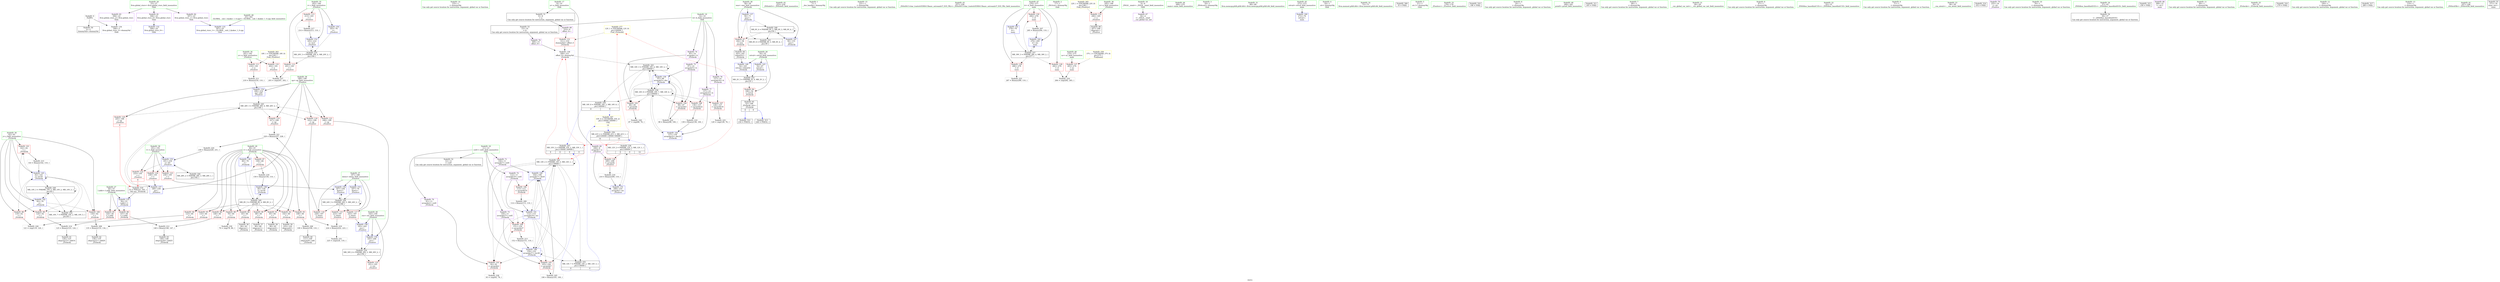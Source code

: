 digraph "SVFG" {
	label="SVFG";

	Node0x55deaa0abb80 [shape=record,color=grey,label="{NodeID: 0\nNullPtr}"];
	Node0x55deaa0abb80 -> Node0x55deaa0cea70[style=solid];
	Node0x55deaa0abb80 -> Node0x55deaa0d40b0[style=solid];
	Node0x55deaa0ec070 [shape=record,color=yellow,style=double,label="{NodeID: 263\n18V_1 = ENCHI(MR_18V_0)\npts\{182 \}\nFun[_Z5solvev]}"];
	Node0x55deaa0ec070 -> Node0x55deaa0ce3b0[style=dashed];
	Node0x55deaa0ec070 -> Node0x55deaa0ce480[style=dashed];
	Node0x55deaa0cd920 [shape=record,color=red,label="{NodeID: 97\n158\<--60\n\<--i\n_Z5checki\n}"];
	Node0x55deaa0cd920 -> Node0x55deaa0da0d0[style=solid];
	Node0x55deaa0cb920 [shape=record,color=green,label="{NodeID: 14\n155\<--1\n\<--dummyObj\nCan only get source location for instruction, argument, global var or function.}"];
	Node0x55deaa0ecd40 [shape=record,color=yellow,style=double,label="{NodeID: 277\n12V_1 = ENCHI(MR_12V_0)\npts\{100000 \}\nFun[_Z5checki]}"];
	Node0x55deaa0ecd40 -> Node0x55deaa0d3de0[style=dashed];
	Node0x55deaa0ce480 [shape=record,color=red,label="{NodeID: 111\n218\<--181\n\<--n\n_Z5solvev\n}"];
	Node0x55deaa0ce480 -> Node0x55deaa0d9650[style=solid];
	Node0x55deaa0cc6c0 [shape=record,color=green,label="{NodeID: 28\n58\<--59\nwas\<--was_field_insensitive\n_Z5checki\n}"];
	Node0x55deaa0cc6c0 -> Node0x55deaa0d0a00[style=solid];
	Node0x55deaa0cc6c0 -> Node0x55deaa0d4350[style=solid];
	Node0x55deaa0cc6c0 -> Node0x55deaa0d4b70[style=solid];
	Node0x55deaa0d91d0 [shape=record,color=grey,label="{NodeID: 208\n135 = Binary(133, 134, )\n}"];
	Node0x55deaa0d91d0 -> Node0x55deaa0cf520[style=solid];
	Node0x55deaa0d3900 [shape=record,color=red,label="{NodeID: 125\n251\<--193\n\<--res\n_Z5solvev\n}"];
	Node0x55deaa0cd2e0 [shape=record,color=green,label="{NodeID: 42\n253\<--254\n_ZNSolsEi\<--_ZNSolsEi_field_insensitive\n}"];
	Node0x55deaa0da6d0 [shape=record,color=grey,label="{NodeID: 222\n99 = Binary(98, 100, )\n}"];
	Node0x55deaa0da6d0 -> Node0x55deaa0d44f0[style=solid];
	Node0x55deaa0d44f0 [shape=record,color=blue,label="{NodeID: 139\n97\<--99\narrayidx5\<--dec\n_Z5checki\n}"];
	Node0x55deaa0d44f0 -> Node0x55deaa0cdd30[style=dashed];
	Node0x55deaa0d44f0 -> Node0x55deaa0cded0[style=dashed];
	Node0x55deaa0d44f0 -> Node0x55deaa0d44f0[style=dashed];
	Node0x55deaa0d44f0 -> Node0x55deaa0e44c0[style=dashed];
	Node0x55deaa0d44f0 -> Node0x55deaa0e5dc0[style=dashed];
	Node0x55deaa0cf040 [shape=record,color=black,label="{NodeID: 56\n84\<--83\nidxprom\<--\n_Z5checki\n}"];
	Node0x55deaa0e3ac0 [shape=record,color=black,label="{NodeID: 236\nMR_12V_2 = PHI(MR_12V_3, MR_12V_1, )\npts\{100000 \}\n|{|<s2>8|<s3>9|<s4>14}}"];
	Node0x55deaa0e3ac0 -> Node0x55deaa0d39d0[style=dashed];
	Node0x55deaa0e3ac0 -> Node0x55deaa0d4eb0[style=dashed];
	Node0x55deaa0e3ac0:s2 -> Node0x55deaa0ecd40[style=dashed,color=red];
	Node0x55deaa0e3ac0:s3 -> Node0x55deaa0ecd40[style=dashed,color=red];
	Node0x55deaa0e3ac0:s4 -> Node0x55deaa0eacf0[style=dashed,color=blue];
	Node0x55deaa0d5050 [shape=record,color=blue,label="{NodeID: 153\n187\<--76\ndown\<--\n_Z5solvev\n}"];
	Node0x55deaa0d5050 -> Node0x55deaa0e62c0[style=dashed];
	Node0x55deaa0cfba0 [shape=record,color=purple,label="{NodeID: 70\n91\<--11\narrayidx2\<--cntE\n_Z5checki\n}"];
	Node0x55deaa0cfba0 -> Node0x55deaa0cde00[style=solid];
	Node0x55deaa0d0790 [shape=record,color=red,label="{NodeID: 84\n166\<--54\n\<--retval\n_Z5checki\n}"];
	Node0x55deaa0d0790 -> Node0x55deaa0cf790[style=solid];
	Node0x55deaa0abee0 [shape=record,color=green,label="{NodeID: 1\n7\<--1\n__dso_handle\<--dummyObj\nGlob }"];
	Node0x55deaa0cd9f0 [shape=record,color=red,label="{NodeID: 98\n119\<--62\n\<--j\n_Z5checki\n}"];
	Node0x55deaa0cd9f0 -> Node0x55deaa0dacd0[style=solid];
	Node0x55deaa0cba20 [shape=record,color=green,label="{NodeID: 15\n231\<--1\n\<--dummyObj\nCan only get source location for instruction, argument, global var or function.}"];
	Node0x55deaa0ce550 [shape=record,color=red,label="{NodeID: 112\n201\<--183\n\<--i\n_Z5solvev\n}"];
	Node0x55deaa0ce550 -> Node0x55deaa0dae50[style=solid];
	Node0x55deaa0cc790 [shape=record,color=green,label="{NodeID: 29\n60\<--61\ni\<--i_field_insensitive\n_Z5checki\n}"];
	Node0x55deaa0cc790 -> Node0x55deaa0d0ad0[style=solid];
	Node0x55deaa0cc790 -> Node0x55deaa0d0ba0[style=solid];
	Node0x55deaa0cc790 -> Node0x55deaa0d0c70[style=solid];
	Node0x55deaa0cc790 -> Node0x55deaa0d0d40[style=solid];
	Node0x55deaa0cc790 -> Node0x55deaa0d0e10[style=solid];
	Node0x55deaa0cc790 -> Node0x55deaa0d0ee0[style=solid];
	Node0x55deaa0cc790 -> Node0x55deaa0d0fb0[style=solid];
	Node0x55deaa0cc790 -> Node0x55deaa0d1080[style=solid];
	Node0x55deaa0cc790 -> Node0x55deaa0cd850[style=solid];
	Node0x55deaa0cc790 -> Node0x55deaa0cd920[style=solid];
	Node0x55deaa0cc790 -> Node0x55deaa0d4420[style=solid];
	Node0x55deaa0cc790 -> Node0x55deaa0d4c40[style=solid];
	Node0x55deaa0d9350 [shape=record,color=grey,label="{NodeID: 209\n114 = Binary(113, 110, )\n}"];
	Node0x55deaa0d9350 -> Node0x55deaa0d4690[style=solid];
	Node0x55deaa0d39d0 [shape=record,color=red,label="{NodeID: 126\n209\<--208\n\<--arrayidx\n_Z5solvev\n}"];
	Node0x55deaa0d39d0 -> Node0x55deaa0d9dd0[style=solid];
	Node0x55deaa0cd3e0 [shape=record,color=green,label="{NodeID: 43\n257\<--258\n_ZStlsISt11char_traitsIcEERSt13basic_ostreamIcT_ES5_PKc\<--_ZStlsISt11char_traitsIcEERSt13basic_ostreamIcT_ES5_PKc_field_insensitive\n}"];
	Node0x55deaa0da850 [shape=record,color=grey,label="{NodeID: 223\n287 = Binary(286, 110, )\n}"];
	Node0x55deaa0d45c0 [shape=record,color=blue,label="{NodeID: 140\n104\<--106\narrayidx7\<--dec8\n_Z5checki\n}"];
	Node0x55deaa0d45c0 -> Node0x55deaa0ce070[style=dashed];
	Node0x55deaa0d45c0 -> Node0x55deaa0d4690[style=dashed];
	Node0x55deaa0cf110 [shape=record,color=black,label="{NodeID: 57\n90\<--89\nidxprom1\<--\n_Z5checki\n}"];
	Node0x55deaa0d5120 [shape=record,color=blue,label="{NodeID: 154\n189\<--219\nup\<--add\n_Z5solvev\n}"];
	Node0x55deaa0d5120 -> Node0x55deaa0e67c0[style=dashed];
	Node0x55deaa0cfc70 [shape=record,color=purple,label="{NodeID: 71\n104\<--11\narrayidx7\<--cntE\n_Z5checki\n}"];
	Node0x55deaa0cfc70 -> Node0x55deaa0cdfa0[style=solid];
	Node0x55deaa0cfc70 -> Node0x55deaa0d45c0[style=solid];
	Node0x55deaa0d0860 [shape=record,color=red,label="{NodeID: 85\n120\<--56\n\<--l.addr\n_Z5checki\n}"];
	Node0x55deaa0d0860 -> Node0x55deaa0dacd0[style=solid];
	Node0x55deaa0cab00 [shape=record,color=green,label="{NodeID: 2\n17\<--1\n_ZSt3cin\<--dummyObj\nGlob }"];
	Node0x55deaa0ec260 [shape=record,color=yellow,style=double,label="{NodeID: 265\n22V_1 = ENCHI(MR_22V_0)\npts\{186 \}\nFun[_Z5solvev]}"];
	Node0x55deaa0ec260 -> Node0x55deaa0ce6f0[style=dashed];
	Node0x55deaa0cdac0 [shape=record,color=red,label="{NodeID: 99\n124\<--62\n\<--j\n_Z5checki\n}"];
	Node0x55deaa0cdac0 -> Node0x55deaa0d9ad0[style=solid];
	Node0x55deaa0cbb20 [shape=record,color=green,label="{NodeID: 16\n4\<--6\n_ZStL8__ioinit\<--_ZStL8__ioinit_field_insensitive\nGlob }"];
	Node0x55deaa0cbb20 -> Node0x55deaa0cf930[style=solid];
	Node0x55deaa0ce620 [shape=record,color=red,label="{NodeID: 113\n213\<--183\n\<--i\n_Z5solvev\n}"];
	Node0x55deaa0ce620 -> Node0x55deaa0d9f50[style=solid];
	Node0x55deaa0cc860 [shape=record,color=green,label="{NodeID: 30\n62\<--63\nj\<--j_field_insensitive\n_Z5checki\n}"];
	Node0x55deaa0cc860 -> Node0x55deaa0cd9f0[style=solid];
	Node0x55deaa0cc860 -> Node0x55deaa0cdac0[style=solid];
	Node0x55deaa0cc860 -> Node0x55deaa0cdb90[style=solid];
	Node0x55deaa0cc860 -> Node0x55deaa0cdc60[style=solid];
	Node0x55deaa0cc860 -> Node0x55deaa0d4760[style=solid];
	Node0x55deaa0cc860 -> Node0x55deaa0d49d0[style=solid];
	Node0x55deaa0d94d0 [shape=record,color=grey,label="{NodeID: 210\n139 = Binary(138, 100, )\n}"];
	Node0x55deaa0d94d0 -> Node0x55deaa0d4900[style=solid];
	Node0x55deaa0d3aa0 [shape=record,color=red,label="{NodeID: 127\n283\<--274\n\<--nc\nmain\n}"];
	Node0x55deaa0d3aa0 -> Node0x55deaa0da9d0[style=solid];
	Node0x55deaa0cd4e0 [shape=record,color=green,label="{NodeID: 44\n269\<--270\nmain\<--main_field_insensitive\n}"];
	Node0x55deaa0ef5a0 [shape=record,color=yellow,style=double,label="{NodeID: 307\n33V_4 = CSCHI(MR_33V_2)\npts\{130000 160000 \}\nCS[]|{<s0>14}}"];
	Node0x55deaa0ef5a0:s0 -> Node0x55deaa0eacf0[style=dashed,color=blue];
	Node0x55deaa0da9d0 [shape=record,color=grey,label="{NodeID: 224\n284 = cmp(282, 283, )\n}"];
	Node0x55deaa0d4690 [shape=record,color=blue,label="{NodeID: 141\n112\<--114\narrayidx10\<--inc\n_Z5checki\n}"];
	Node0x55deaa0d4690 -> Node0x55deaa0cde00[style=dashed];
	Node0x55deaa0d4690 -> Node0x55deaa0cdfa0[style=dashed];
	Node0x55deaa0d4690 -> Node0x55deaa0ce2e0[style=dashed];
	Node0x55deaa0d4690 -> Node0x55deaa0d45c0[style=dashed];
	Node0x55deaa0d4690 -> Node0x55deaa0d4aa0[style=dashed];
	Node0x55deaa0d4690 -> Node0x55deaa0e58c0[style=dashed];
	Node0x55deaa0d4690 -> Node0x55deaa0e9df0[style=dashed];
	Node0x55deaa0cf1e0 [shape=record,color=black,label="{NodeID: 58\n96\<--95\nidxprom4\<--\n_Z5checki\n}"];
	Node0x55deaa0e44c0 [shape=record,color=black,label="{NodeID: 238\nMR_16V_6 = PHI(MR_16V_7, MR_16V_4, )\npts\{160000 \}\n}"];
	Node0x55deaa0e44c0 -> Node0x55deaa0cdd30[style=dashed];
	Node0x55deaa0e44c0 -> Node0x55deaa0cded0[style=dashed];
	Node0x55deaa0e44c0 -> Node0x55deaa0ce140[style=dashed];
	Node0x55deaa0e44c0 -> Node0x55deaa0ce210[style=dashed];
	Node0x55deaa0e44c0 -> Node0x55deaa0d44f0[style=dashed];
	Node0x55deaa0e44c0 -> Node0x55deaa0d4900[style=dashed];
	Node0x55deaa0e44c0 -> Node0x55deaa0e44c0[style=dashed];
	Node0x55deaa0e44c0 -> Node0x55deaa0e5dc0[style=dashed];
	Node0x55deaa0e44c0 -> Node0x55deaa0ea2f0[style=dashed];
	Node0x55deaa0d51f0 [shape=record,color=blue,label="{NodeID: 155\n191\<--230\nt\<--div\n_Z5solvev\n}"];
	Node0x55deaa0d51f0 -> Node0x55deaa0d3690[style=dashed];
	Node0x55deaa0d51f0 -> Node0x55deaa0d3760[style=dashed];
	Node0x55deaa0d51f0 -> Node0x55deaa0d3830[style=dashed];
	Node0x55deaa0d51f0 -> Node0x55deaa0e6cc0[style=dashed];
	Node0x55deaa0cfd40 [shape=record,color=purple,label="{NodeID: 72\n112\<--11\narrayidx10\<--cntE\n_Z5checki\n}"];
	Node0x55deaa0cfd40 -> Node0x55deaa0ce070[style=solid];
	Node0x55deaa0cfd40 -> Node0x55deaa0d4690[style=solid];
	Node0x55deaa0e9300 [shape=record,color=black,label="{NodeID: 252\nMR_2V_3 = PHI(MR_2V_4, MR_2V_2, )\npts\{55 \}\n}"];
	Node0x55deaa0e9300 -> Node0x55deaa0d0790[style=dashed];
	Node0x55deaa0d0930 [shape=record,color=red,label="{NodeID: 86\n147\<--56\n\<--l.addr\n_Z5checki\n}"];
	Node0x55deaa0d0930 -> Node0x55deaa0d97d0[style=solid];
	Node0x55deaa0bb4c0 [shape=record,color=green,label="{NodeID: 3\n18\<--1\n_ZSt4cout\<--dummyObj\nGlob }"];
	Node0x55deaa0cdb90 [shape=record,color=red,label="{NodeID: 100\n134\<--62\n\<--j\n_Z5checki\n}"];
	Node0x55deaa0cdb90 -> Node0x55deaa0d91d0[style=solid];
	Node0x55deaa0cbc20 [shape=record,color=green,label="{NodeID: 17\n8\<--10\na\<--a_field_insensitive\nGlob }"];
	Node0x55deaa0cbc20 -> Node0x55deaa0ceb70[style=solid];
	Node0x55deaa0cbc20 -> Node0x55deaa0cfa00[style=solid];
	Node0x55deaa0ce6f0 [shape=record,color=red,label="{NodeID: 114\n206\<--185\n\<--x\n_Z5solvev\n}"];
	Node0x55deaa0ce6f0 -> Node0x55deaa0cf860[style=solid];
	Node0x55deaa0cc930 [shape=record,color=green,label="{NodeID: 31\n68\<--69\nllvm.memcpy.p0i8.p0i8.i64\<--llvm.memcpy.p0i8.p0i8.i64_field_insensitive\n}"];
	Node0x55deaa0d9650 [shape=record,color=grey,label="{NodeID: 211\n219 = Binary(218, 110, )\n}"];
	Node0x55deaa0d9650 -> Node0x55deaa0d5120[style=solid];
	Node0x55deaa0d3b70 [shape=record,color=red,label="{NodeID: 128\n282\<--276\n\<--it\nmain\n}"];
	Node0x55deaa0d3b70 -> Node0x55deaa0da9d0[style=solid];
	Node0x55deaa0cd5e0 [shape=record,color=green,label="{NodeID: 45\n272\<--273\nretval\<--retval_field_insensitive\nmain\n}"];
	Node0x55deaa0cd5e0 -> Node0x55deaa0d5600[style=solid];
	Node0x55deaa0dab50 [shape=record,color=grey,label="{NodeID: 225\n129 = cmp(128, 76, )\n}"];
	Node0x55deaa0d4760 [shape=record,color=blue,label="{NodeID: 142\n62\<--76\nj\<--\n_Z5checki\n}"];
	Node0x55deaa0d4760 -> Node0x55deaa0cd9f0[style=dashed];
	Node0x55deaa0d4760 -> Node0x55deaa0cdac0[style=dashed];
	Node0x55deaa0d4760 -> Node0x55deaa0cdb90[style=dashed];
	Node0x55deaa0d4760 -> Node0x55deaa0cdc60[style=dashed];
	Node0x55deaa0d4760 -> Node0x55deaa0d49d0[style=dashed];
	Node0x55deaa0d4760 -> Node0x55deaa0e7bf0[style=dashed];
	Node0x55deaa0d4760 -> Node0x55deaa0e98f0[style=dashed];
	Node0x55deaa0cf2b0 [shape=record,color=black,label="{NodeID: 59\n103\<--102\nidxprom6\<--\n_Z5checki\n}"];
	Node0x55deaa0d52c0 [shape=record,color=blue,label="{NodeID: 156\n187\<--236\ndown\<--\n_Z5solvev\n}"];
	Node0x55deaa0d52c0 -> Node0x55deaa0e62c0[style=dashed];
	Node0x55deaa0cfe10 [shape=record,color=purple,label="{NodeID: 73\n150\<--11\narrayidx27\<--cntE\n_Z5checki\n}"];
	Node0x55deaa0cfe10 -> Node0x55deaa0ce2e0[style=solid];
	Node0x55deaa0cfe10 -> Node0x55deaa0d4aa0[style=solid];
	Node0x55deaa0e93f0 [shape=record,color=black,label="{NodeID: 253\nMR_6V_6 = PHI(MR_6V_3, MR_6V_4, )\npts\{59 \}\n}"];
	Node0x55deaa0d0a00 [shape=record,color=red,label="{NodeID: 87\n162\<--58\n\<--was\n_Z5checki\n}"];
	Node0x55deaa0d0a00 -> Node0x55deaa0cf6c0[style=solid];
	Node0x55deaa0bb550 [shape=record,color=green,label="{NodeID: 4\n19\<--1\n.str\<--dummyObj\nGlob }"];
	Node0x55deaa0cdc60 [shape=record,color=red,label="{NodeID: 101\n142\<--62\n\<--j\n_Z5checki\n}"];
	Node0x55deaa0cdc60 -> Node0x55deaa0d9c50[style=solid];
	Node0x55deaa0cbd20 [shape=record,color=green,label="{NodeID: 18\n11\<--13\ncntE\<--cntE_field_insensitive\nGlob }"];
	Node0x55deaa0cbd20 -> Node0x55deaa0cec70[style=solid];
	Node0x55deaa0cbd20 -> Node0x55deaa0cfba0[style=solid];
	Node0x55deaa0cbd20 -> Node0x55deaa0cfc70[style=solid];
	Node0x55deaa0cbd20 -> Node0x55deaa0cfd40[style=solid];
	Node0x55deaa0cbd20 -> Node0x55deaa0cfe10[style=solid];
	Node0x55deaa0ce7c0 [shape=record,color=red,label="{NodeID: 115\n223\<--187\n\<--down\n_Z5solvev\n}"];
	Node0x55deaa0ce7c0 -> Node0x55deaa0da250[style=solid];
	Node0x55deaa0cca30 [shape=record,color=green,label="{NodeID: 32\n72\<--73\nllvm.memset.p0i8.i64\<--llvm.memset.p0i8.i64_field_insensitive\n}"];
	Node0x55deaa0d97d0 [shape=record,color=grey,label="{NodeID: 212\n148 = Binary(146, 147, )\n}"];
	Node0x55deaa0d97d0 -> Node0x55deaa0cf5f0[style=solid];
	Node0x55deaa0d3c40 [shape=record,color=red,label="{NodeID: 129\n286\<--276\n\<--it\nmain\n}"];
	Node0x55deaa0d3c40 -> Node0x55deaa0da850[style=solid];
	Node0x55deaa0cd6b0 [shape=record,color=green,label="{NodeID: 46\n274\<--275\nnc\<--nc_field_insensitive\nmain\n}"];
	Node0x55deaa0cd6b0 -> Node0x55deaa0d3aa0[style=solid];
	Node0x55deaa0fcea0 [shape=record,color=black,label="{NodeID: 309\n35 = PHI()\n}"];
	Node0x55deaa0dacd0 [shape=record,color=grey,label="{NodeID: 226\n121 = cmp(119, 120, )\n}"];
	Node0x55deaa0d4830 [shape=record,color=blue,label="{NodeID: 143\n54\<--67\nretval\<--\n_Z5checki\n}"];
	Node0x55deaa0d4830 -> Node0x55deaa0e9300[style=dashed];
	Node0x55deaa0cf380 [shape=record,color=black,label="{NodeID: 60\n111\<--109\nidxprom9\<--add\n_Z5checki\n}"];
	Node0x55deaa0e4ec0 [shape=record,color=black,label="{NodeID: 240\nMR_8V_3 = PHI(MR_8V_4, MR_8V_2, )\npts\{61 \}\n}"];
	Node0x55deaa0e4ec0 -> Node0x55deaa0d0ad0[style=dashed];
	Node0x55deaa0e4ec0 -> Node0x55deaa0d0ba0[style=dashed];
	Node0x55deaa0e4ec0 -> Node0x55deaa0d0c70[style=dashed];
	Node0x55deaa0e4ec0 -> Node0x55deaa0d0d40[style=dashed];
	Node0x55deaa0e4ec0 -> Node0x55deaa0d0e10[style=dashed];
	Node0x55deaa0e4ec0 -> Node0x55deaa0d0ee0[style=dashed];
	Node0x55deaa0e4ec0 -> Node0x55deaa0d0fb0[style=dashed];
	Node0x55deaa0e4ec0 -> Node0x55deaa0d1080[style=dashed];
	Node0x55deaa0e4ec0 -> Node0x55deaa0cd850[style=dashed];
	Node0x55deaa0e4ec0 -> Node0x55deaa0cd920[style=dashed];
	Node0x55deaa0e4ec0 -> Node0x55deaa0d4c40[style=dashed];
	Node0x55deaa0d5390 [shape=record,color=blue,label="{NodeID: 157\n189\<--239\nup\<--\n_Z5solvev\n}"];
	Node0x55deaa0d5390 -> Node0x55deaa0e67c0[style=dashed];
	Node0x55deaa0cfee0 [shape=record,color=purple,label="{NodeID: 74\n85\<--14\narrayidx\<--b\n_Z5checki\n}"];
	Node0x55deaa0cfee0 -> Node0x55deaa0cdd30[style=solid];
	Node0x55deaa0e98f0 [shape=record,color=black,label="{NodeID: 254\nMR_10V_7 = PHI(MR_10V_2, MR_10V_5, )\npts\{63 \}\n}"];
	Node0x55deaa0d0ad0 [shape=record,color=red,label="{NodeID: 88\n78\<--60\n\<--i\n_Z5checki\n}"];
	Node0x55deaa0d0ad0 -> Node0x55deaa0db2d0[style=solid];
	Node0x55deaa0cb3b0 [shape=record,color=green,label="{NodeID: 5\n21\<--1\n.str.1\<--dummyObj\nGlob }"];
	Node0x55deaa0cdd30 [shape=record,color=red,label="{NodeID: 102\n86\<--85\n\<--arrayidx\n_Z5checki\n}"];
	Node0x55deaa0cdd30 -> Node0x55deaa0db150[style=solid];
	Node0x55deaa0cbe20 [shape=record,color=green,label="{NodeID: 19\n14\<--16\nb\<--b_field_insensitive\nGlob }"];
	Node0x55deaa0cbe20 -> Node0x55deaa0ced70[style=solid];
	Node0x55deaa0cbe20 -> Node0x55deaa0cfee0[style=solid];
	Node0x55deaa0cbe20 -> Node0x55deaa0cffb0[style=solid];
	Node0x55deaa0cbe20 -> Node0x55deaa0d0080[style=solid];
	Node0x55deaa0cbe20 -> Node0x55deaa0d0150[style=solid];
	Node0x55deaa0d31b0 [shape=record,color=red,label="{NodeID: 116\n228\<--187\n\<--down\n_Z5solvev\n}"];
	Node0x55deaa0d31b0 -> Node0x55deaa0da550[style=solid];
	Node0x55deaa0ccb30 [shape=record,color=green,label="{NodeID: 33\n178\<--179\n_Z5solvev\<--_Z5solvev_field_insensitive\n}"];
	Node0x55deaa0d9950 [shape=record,color=grey,label="{NodeID: 213\n152 = Binary(151, 110, )\n}"];
	Node0x55deaa0d9950 -> Node0x55deaa0d4aa0[style=solid];
	Node0x55deaa0d3d10 [shape=record,color=red,label="{NodeID: 130\n294\<--276\n\<--it\nmain\n}"];
	Node0x55deaa0d3d10 -> Node0x55deaa0d9050[style=solid];
	Node0x55deaa0cd780 [shape=record,color=green,label="{NodeID: 47\n276\<--277\nit\<--it_field_insensitive\nmain\n}"];
	Node0x55deaa0cd780 -> Node0x55deaa0d3b70[style=solid];
	Node0x55deaa0cd780 -> Node0x55deaa0d3c40[style=solid];
	Node0x55deaa0cd780 -> Node0x55deaa0d3d10[style=solid];
	Node0x55deaa0cd780 -> Node0x55deaa0d56d0[style=solid];
	Node0x55deaa0cd780 -> Node0x55deaa0d57a0[style=solid];
	Node0x55deaa0fcfa0 [shape=record,color=black,label="{NodeID: 310\n196 = PHI()\n}"];
	Node0x55deaa0dae50 [shape=record,color=grey,label="{NodeID: 227\n203 = cmp(201, 202, )\n}"];
	Node0x55deaa0d4900 [shape=record,color=blue,label="{NodeID: 144\n137\<--139\narrayidx22\<--dec23\n_Z5checki\n}"];
	Node0x55deaa0d4900 -> Node0x55deaa0e44c0[style=dashed];
	Node0x55deaa0cf450 [shape=record,color=black,label="{NodeID: 61\n126\<--125\nidxprom15\<--add14\n_Z5checki\n}"];
	Node0x55deaa0d5460 [shape=record,color=blue,label="{NodeID: 158\n193\<--243\nres\<--\n_Z5solvev\n}"];
	Node0x55deaa0d5460 -> Node0x55deaa0d5530[style=dashed];
	Node0x55deaa0d5460 -> Node0x55deaa0e30c0[style=dashed];
	Node0x55deaa0cffb0 [shape=record,color=purple,label="{NodeID: 75\n97\<--14\narrayidx5\<--b\n_Z5checki\n}"];
	Node0x55deaa0cffb0 -> Node0x55deaa0cded0[style=solid];
	Node0x55deaa0cffb0 -> Node0x55deaa0d44f0[style=solid];
	Node0x55deaa0e9df0 [shape=record,color=black,label="{NodeID: 255\nMR_14V_7 = PHI(MR_14V_2, MR_14V_3, )\npts\{130000 \}\n|{<s0>8|<s1>9}}"];
	Node0x55deaa0e9df0:s0 -> Node0x55deaa0e71c0[style=dashed,color=blue];
	Node0x55deaa0e9df0:s1 -> Node0x55deaa0ef5a0[style=dashed,color=blue];
	Node0x55deaa0d0ba0 [shape=record,color=red,label="{NodeID: 89\n83\<--60\n\<--i\n_Z5checki\n}"];
	Node0x55deaa0d0ba0 -> Node0x55deaa0cf040[style=solid];
	Node0x55deaa0cb440 [shape=record,color=green,label="{NodeID: 6\n24\<--1\n\<--dummyObj\nCan only get source location for instruction, argument, global var or function.}"];
	Node0x55deaa0cde00 [shape=record,color=red,label="{NodeID: 103\n92\<--91\n\<--arrayidx2\n_Z5checki\n}"];
	Node0x55deaa0cde00 -> Node0x55deaa0dafd0[style=solid];
	Node0x55deaa0cbf20 [shape=record,color=green,label="{NodeID: 20\n23\<--27\nllvm.global_ctors\<--llvm.global_ctors_field_insensitive\nGlob }"];
	Node0x55deaa0cbf20 -> Node0x55deaa0d0490[style=solid];
	Node0x55deaa0cbf20 -> Node0x55deaa0d0590[style=solid];
	Node0x55deaa0cbf20 -> Node0x55deaa0d0690[style=solid];
	Node0x55deaa0d3280 [shape=record,color=red,label="{NodeID: 117\n243\<--187\n\<--down\n_Z5solvev\n}"];
	Node0x55deaa0d3280 -> Node0x55deaa0d5460[style=solid];
	Node0x55deaa0ccc30 [shape=record,color=green,label="{NodeID: 34\n181\<--182\nn\<--n_field_insensitive\n_Z5solvev\n}"];
	Node0x55deaa0ccc30 -> Node0x55deaa0ce3b0[style=solid];
	Node0x55deaa0ccc30 -> Node0x55deaa0ce480[style=solid];
	Node0x55deaa0d9ad0 [shape=record,color=grey,label="{NodeID: 214\n125 = Binary(123, 124, )\n}"];
	Node0x55deaa0d9ad0 -> Node0x55deaa0cf450[style=solid];
	Node0x55deaa0d3de0 [shape=record,color=red,label="{NodeID: 131\n311\<--310\ndummyVal\<--offset_0\n_Z5checki\n}"];
	Node0x55deaa0d3de0 -> Node0x55deaa0d4280[style=solid];
	Node0x55deaa0ce870 [shape=record,color=green,label="{NodeID: 48\n290\<--291\nprintf\<--printf_field_insensitive\n}"];
	Node0x55deaa0fd0a0 [shape=record,color=black,label="{NodeID: 311\n205 = PHI()\n}"];
	Node0x55deaa0dafd0 [shape=record,color=grey,label="{NodeID: 228\n93 = cmp(92, 76, )\n}"];
	Node0x55deaa0d49d0 [shape=record,color=blue,label="{NodeID: 145\n62\<--143\nj\<--inc24\n_Z5checki\n}"];
	Node0x55deaa0d49d0 -> Node0x55deaa0cd9f0[style=dashed];
	Node0x55deaa0d49d0 -> Node0x55deaa0cdac0[style=dashed];
	Node0x55deaa0d49d0 -> Node0x55deaa0cdb90[style=dashed];
	Node0x55deaa0d49d0 -> Node0x55deaa0cdc60[style=dashed];
	Node0x55deaa0d49d0 -> Node0x55deaa0d49d0[style=dashed];
	Node0x55deaa0d49d0 -> Node0x55deaa0e7bf0[style=dashed];
	Node0x55deaa0d49d0 -> Node0x55deaa0e98f0[style=dashed];
	Node0x55deaa0cf520 [shape=record,color=black,label="{NodeID: 62\n136\<--135\nidxprom21\<--add20\n_Z5checki\n}"];
	Node0x55deaa0e58c0 [shape=record,color=black,label="{NodeID: 242\nMR_14V_2 = PHI(MR_14V_3, MR_14V_1, )\npts\{130000 \}\n}"];
	Node0x55deaa0e58c0 -> Node0x55deaa0cde00[style=dashed];
	Node0x55deaa0e58c0 -> Node0x55deaa0cdfa0[style=dashed];
	Node0x55deaa0e58c0 -> Node0x55deaa0ce2e0[style=dashed];
	Node0x55deaa0e58c0 -> Node0x55deaa0d45c0[style=dashed];
	Node0x55deaa0e58c0 -> Node0x55deaa0d4aa0[style=dashed];
	Node0x55deaa0e58c0 -> Node0x55deaa0e58c0[style=dashed];
	Node0x55deaa0e58c0 -> Node0x55deaa0e9df0[style=dashed];
	Node0x55deaa0d5530 [shape=record,color=blue,label="{NodeID: 159\n193\<--248\nres\<--\n_Z5solvev\n}"];
	Node0x55deaa0d5530 -> Node0x55deaa0e30c0[style=dashed];
	Node0x55deaa0d0080 [shape=record,color=purple,label="{NodeID: 76\n127\<--14\narrayidx16\<--b\n_Z5checki\n}"];
	Node0x55deaa0d0080 -> Node0x55deaa0ce140[style=solid];
	Node0x55deaa0ea2f0 [shape=record,color=black,label="{NodeID: 256\nMR_16V_8 = PHI(MR_16V_3, MR_16V_6, )\npts\{160000 \}\n|{<s0>8|<s1>9}}"];
	Node0x55deaa0ea2f0:s0 -> Node0x55deaa0e71c0[style=dashed,color=blue];
	Node0x55deaa0ea2f0:s1 -> Node0x55deaa0ef5a0[style=dashed,color=blue];
	Node0x55deaa0d0c70 [shape=record,color=red,label="{NodeID: 90\n89\<--60\n\<--i\n_Z5checki\n}"];
	Node0x55deaa0d0c70 -> Node0x55deaa0cf110[style=solid];
	Node0x55deaa0cb4d0 [shape=record,color=green,label="{NodeID: 7\n66\<--1\n\<--dummyObj\nCan only get source location for instruction, argument, global var or function.}"];
	Node0x55deaa0cded0 [shape=record,color=red,label="{NodeID: 104\n98\<--97\n\<--arrayidx5\n_Z5checki\n}"];
	Node0x55deaa0cded0 -> Node0x55deaa0da6d0[style=solid];
	Node0x55deaa0cc020 [shape=record,color=green,label="{NodeID: 21\n28\<--29\n__cxx_global_var_init\<--__cxx_global_var_init_field_insensitive\n}"];
	Node0x55deaa0d3350 [shape=record,color=red,label="{NodeID: 118\n222\<--189\n\<--up\n_Z5solvev\n}"];
	Node0x55deaa0d3350 -> Node0x55deaa0da250[style=solid];
	Node0x55deaa0ccd00 [shape=record,color=green,label="{NodeID: 35\n183\<--184\ni\<--i_field_insensitive\n_Z5solvev\n}"];
	Node0x55deaa0ccd00 -> Node0x55deaa0ce550[style=solid];
	Node0x55deaa0ccd00 -> Node0x55deaa0ce620[style=solid];
	Node0x55deaa0ccd00 -> Node0x55deaa0d4de0[style=solid];
	Node0x55deaa0ccd00 -> Node0x55deaa0d4f80[style=solid];
	Node0x55deaa0d9c50 [shape=record,color=grey,label="{NodeID: 215\n143 = Binary(142, 110, )\n}"];
	Node0x55deaa0d9c50 -> Node0x55deaa0d49d0[style=solid];
	Node0x55deaa0d3eb0 [shape=record,color=blue,label="{NodeID: 132\n306\<--24\nllvm.global_ctors_0\<--\nGlob }"];
	Node0x55deaa0ce970 [shape=record,color=green,label="{NodeID: 49\n25\<--302\n_GLOBAL__sub_I_ilyakor_1_0.cpp\<--_GLOBAL__sub_I_ilyakor_1_0.cpp_field_insensitive\n}"];
	Node0x55deaa0ce970 -> Node0x55deaa0d3fb0[style=solid];
	Node0x55deaa0fd1a0 [shape=record,color=black,label="{NodeID: 312\n234 = PHI(52, )\n}"];
	Node0x55deaa0db150 [shape=record,color=grey,label="{NodeID: 229\n87 = cmp(86, 76, )\n}"];
	Node0x55deaa0d4aa0 [shape=record,color=blue,label="{NodeID: 146\n150\<--152\narrayidx27\<--inc28\n_Z5checki\n}"];
	Node0x55deaa0d4aa0 -> Node0x55deaa0cde00[style=dashed];
	Node0x55deaa0d4aa0 -> Node0x55deaa0cdfa0[style=dashed];
	Node0x55deaa0d4aa0 -> Node0x55deaa0ce2e0[style=dashed];
	Node0x55deaa0d4aa0 -> Node0x55deaa0d45c0[style=dashed];
	Node0x55deaa0d4aa0 -> Node0x55deaa0d4aa0[style=dashed];
	Node0x55deaa0d4aa0 -> Node0x55deaa0e58c0[style=dashed];
	Node0x55deaa0d4aa0 -> Node0x55deaa0e9df0[style=dashed];
	Node0x55deaa0cf5f0 [shape=record,color=black,label="{NodeID: 63\n149\<--148\nidxprom26\<--add25\n_Z5checki\n}"];
	Node0x55deaa0e5dc0 [shape=record,color=black,label="{NodeID: 243\nMR_16V_3 = PHI(MR_16V_4, MR_16V_2, )\npts\{160000 \}\n}"];
	Node0x55deaa0e5dc0 -> Node0x55deaa0cdd30[style=dashed];
	Node0x55deaa0e5dc0 -> Node0x55deaa0cded0[style=dashed];
	Node0x55deaa0e5dc0 -> Node0x55deaa0d44f0[style=dashed];
	Node0x55deaa0e5dc0 -> Node0x55deaa0e44c0[style=dashed];
	Node0x55deaa0e5dc0 -> Node0x55deaa0e5dc0[style=dashed];
	Node0x55deaa0e5dc0 -> Node0x55deaa0ea2f0[style=dashed];
	Node0x55deaa0d5600 [shape=record,color=blue,label="{NodeID: 160\n272\<--76\nretval\<--\nmain\n}"];
	Node0x55deaa0d0150 [shape=record,color=purple,label="{NodeID: 77\n137\<--14\narrayidx22\<--b\n_Z5checki\n}"];
	Node0x55deaa0d0150 -> Node0x55deaa0ce210[style=solid];
	Node0x55deaa0d0150 -> Node0x55deaa0d4900[style=solid];
	Node0x55deaa0ea7f0 [shape=record,color=black,label="{NodeID: 257\nMR_39V_3 = PHI(MR_39V_4, MR_39V_2, )\npts\{277 \}\n}"];
	Node0x55deaa0ea7f0 -> Node0x55deaa0d3b70[style=dashed];
	Node0x55deaa0ea7f0 -> Node0x55deaa0d3c40[style=dashed];
	Node0x55deaa0ea7f0 -> Node0x55deaa0d3d10[style=dashed];
	Node0x55deaa0ea7f0 -> Node0x55deaa0d57a0[style=dashed];
	Node0x55deaa0d0d40 [shape=record,color=red,label="{NodeID: 91\n95\<--60\n\<--i\n_Z5checki\n}"];
	Node0x55deaa0d0d40 -> Node0x55deaa0cf1e0[style=solid];
	Node0x55deaa0cb560 [shape=record,color=green,label="{NodeID: 8\n67\<--1\n\<--dummyObj\nCan only get source location for instruction, argument, global var or function.}"];
	Node0x55deaa0cdfa0 [shape=record,color=red,label="{NodeID: 105\n105\<--104\n\<--arrayidx7\n_Z5checki\n}"];
	Node0x55deaa0cdfa0 -> Node0x55deaa0d1ee0[style=solid];
	Node0x55deaa0cc120 [shape=record,color=green,label="{NodeID: 22\n32\<--33\n_ZNSt8ios_base4InitC1Ev\<--_ZNSt8ios_base4InitC1Ev_field_insensitive\n}"];
	Node0x55deaa0d3420 [shape=record,color=red,label="{NodeID: 119\n227\<--189\n\<--up\n_Z5solvev\n}"];
	Node0x55deaa0d3420 -> Node0x55deaa0da550[style=solid];
	Node0x55deaa0ccdd0 [shape=record,color=green,label="{NodeID: 36\n185\<--186\nx\<--x_field_insensitive\n_Z5solvev\n}"];
	Node0x55deaa0ccdd0 -> Node0x55deaa0ce6f0[style=solid];
	Node0x55deaa0d9dd0 [shape=record,color=grey,label="{NodeID: 216\n210 = Binary(209, 110, )\n}"];
	Node0x55deaa0d9dd0 -> Node0x55deaa0d4eb0[style=solid];
	Node0x55deaa0d3fb0 [shape=record,color=blue,label="{NodeID: 133\n307\<--25\nllvm.global_ctors_1\<--_GLOBAL__sub_I_ilyakor_1_0.cpp\nGlob }"];
	Node0x55deaa0cea70 [shape=record,color=black,label="{NodeID: 50\n2\<--3\ndummyVal\<--dummyVal\n}"];
	Node0x55deaa0fd300 [shape=record,color=black,label="{NodeID: 313\n246 = PHI(52, )\n}"];
	Node0x55deaa0db2d0 [shape=record,color=grey,label="{NodeID: 230\n79 = cmp(78, 80, )\n}"];
	Node0x55deaa0d4b70 [shape=record,color=blue,label="{NodeID: 147\n58\<--155\nwas\<--\n_Z5checki\n}"];
	Node0x55deaa0d4b70 -> Node0x55deaa0e76f0[style=dashed];
	Node0x55deaa0cf6c0 [shape=record,color=black,label="{NodeID: 64\n163\<--162\ntobool32\<--\n_Z5checki\n}"];
	Node0x55deaa0cf6c0 -> Node0x55deaa0d4d10[style=solid];
	Node0x55deaa0e62c0 [shape=record,color=black,label="{NodeID: 244\nMR_24V_3 = PHI(MR_24V_5, MR_24V_2, )\npts\{188 \}\n}"];
	Node0x55deaa0e62c0 -> Node0x55deaa0ce7c0[style=dashed];
	Node0x55deaa0e62c0 -> Node0x55deaa0d31b0[style=dashed];
	Node0x55deaa0e62c0 -> Node0x55deaa0d3280[style=dashed];
	Node0x55deaa0e62c0 -> Node0x55deaa0d52c0[style=dashed];
	Node0x55deaa0e62c0 -> Node0x55deaa0e62c0[style=dashed];
	Node0x55deaa0d56d0 [shape=record,color=blue,label="{NodeID: 161\n276\<--76\nit\<--\nmain\n}"];
	Node0x55deaa0d56d0 -> Node0x55deaa0ea7f0[style=dashed];
	Node0x55deaa0d0220 [shape=record,color=purple,label="{NodeID: 78\n309\<--15\noffset_0\<--\n}"];
	Node0x55deaa0d0220 -> Node0x55deaa0d4280[style=solid];
	Node0x55deaa0eacf0 [shape=record,color=black,label="{NodeID: 258\nMR_41V_2 = PHI(MR_41V_3, MR_41V_1, )\npts\{100000 130000 160000 \}\n|{<s0>14|<s1>14}}"];
	Node0x55deaa0eacf0:s0 -> Node0x55deaa0e3ac0[style=dashed,color=red];
	Node0x55deaa0eacf0:s1 -> Node0x55deaa0e71c0[style=dashed,color=red];
	Node0x55deaa0d0e10 [shape=record,color=red,label="{NodeID: 92\n102\<--60\n\<--i\n_Z5checki\n}"];
	Node0x55deaa0d0e10 -> Node0x55deaa0cf2b0[style=solid];
	Node0x55deaa0cb5f0 [shape=record,color=green,label="{NodeID: 9\n71\<--1\n\<--dummyObj\nCan only get source location for instruction, argument, global var or function.}"];
	Node0x55deaa0ce070 [shape=record,color=red,label="{NodeID: 106\n113\<--112\n\<--arrayidx10\n_Z5checki\n}"];
	Node0x55deaa0ce070 -> Node0x55deaa0d9350[style=solid];
	Node0x55deaa0cc220 [shape=record,color=green,label="{NodeID: 23\n38\<--39\n__cxa_atexit\<--__cxa_atexit_field_insensitive\n}"];
	Node0x55deaa0d34f0 [shape=record,color=red,label="{NodeID: 120\n245\<--189\n\<--up\n_Z5solvev\n|{<s0>9}}"];
	Node0x55deaa0d34f0:s0 -> Node0x55deaa0fd7a0[style=solid,color=red];
	Node0x55deaa0ccea0 [shape=record,color=green,label="{NodeID: 37\n187\<--188\ndown\<--down_field_insensitive\n_Z5solvev\n}"];
	Node0x55deaa0ccea0 -> Node0x55deaa0ce7c0[style=solid];
	Node0x55deaa0ccea0 -> Node0x55deaa0d31b0[style=solid];
	Node0x55deaa0ccea0 -> Node0x55deaa0d3280[style=solid];
	Node0x55deaa0ccea0 -> Node0x55deaa0d5050[style=solid];
	Node0x55deaa0ccea0 -> Node0x55deaa0d52c0[style=solid];
	Node0x55deaa0d9f50 [shape=record,color=grey,label="{NodeID: 217\n214 = Binary(213, 110, )\n}"];
	Node0x55deaa0d9f50 -> Node0x55deaa0d4f80[style=solid];
	Node0x55deaa0d40b0 [shape=record,color=blue, style = dotted,label="{NodeID: 134\n308\<--3\nllvm.global_ctors_2\<--dummyVal\nGlob }"];
	Node0x55deaa0ceb70 [shape=record,color=black,label="{NodeID: 51\n9\<--8\n\<--a\nCan only get source location for instruction, argument, global var or function.}"];
	Node0x55deaa0ceb70 -> Node0x55deaa0cfad0[style=solid];
	Node0x55deaa0fd400 [shape=record,color=black,label="{NodeID: 314\n252 = PHI()\n}"];
	Node0x55deaa0db450 [shape=record,color=grey,label="{NodeID: 231\n225 = cmp(224, 110, )\n}"];
	Node0x55deaa0d4c40 [shape=record,color=blue,label="{NodeID: 148\n60\<--159\ni\<--inc30\n_Z5checki\n}"];
	Node0x55deaa0d4c40 -> Node0x55deaa0e4ec0[style=dashed];
	Node0x55deaa0cf790 [shape=record,color=black,label="{NodeID: 65\n52\<--166\n_Z5checki_ret\<--\n_Z5checki\n|{<s0>8|<s1>9}}"];
	Node0x55deaa0cf790:s0 -> Node0x55deaa0fd1a0[style=solid,color=blue];
	Node0x55deaa0cf790:s1 -> Node0x55deaa0fd300[style=solid,color=blue];
	Node0x55deaa0e67c0 [shape=record,color=black,label="{NodeID: 245\nMR_26V_3 = PHI(MR_26V_4, MR_26V_2, )\npts\{190 \}\n}"];
	Node0x55deaa0e67c0 -> Node0x55deaa0d3350[style=dashed];
	Node0x55deaa0e67c0 -> Node0x55deaa0d3420[style=dashed];
	Node0x55deaa0e67c0 -> Node0x55deaa0d34f0[style=dashed];
	Node0x55deaa0e67c0 -> Node0x55deaa0d35c0[style=dashed];
	Node0x55deaa0e67c0 -> Node0x55deaa0d5390[style=dashed];
	Node0x55deaa0e67c0 -> Node0x55deaa0e67c0[style=dashed];
	Node0x55deaa0d57a0 [shape=record,color=blue,label="{NodeID: 162\n276\<--295\nit\<--inc\nmain\n}"];
	Node0x55deaa0d57a0 -> Node0x55deaa0ea7f0[style=dashed];
	Node0x55deaa0d02f0 [shape=record,color=purple,label="{NodeID: 79\n255\<--19\n\<--.str\n_Z5solvev\n}"];
	Node0x55deaa0eb250 [shape=record,color=yellow,style=double,label="{NodeID: 259\n37V_1 = ENCHI(MR_37V_0)\npts\{275 \}\nFun[main]}"];
	Node0x55deaa0eb250 -> Node0x55deaa0d3aa0[style=dashed];
	Node0x55deaa0d0ee0 [shape=record,color=red,label="{NodeID: 93\n108\<--60\n\<--i\n_Z5checki\n}"];
	Node0x55deaa0d0ee0 -> Node0x55deaa0d2060[style=solid];
	Node0x55deaa0cb680 [shape=record,color=green,label="{NodeID: 10\n76\<--1\n\<--dummyObj\nCan only get source location for instruction, argument, global var or function.}"];
	Node0x55deaa0ce140 [shape=record,color=red,label="{NodeID: 107\n128\<--127\n\<--arrayidx16\n_Z5checki\n}"];
	Node0x55deaa0ce140 -> Node0x55deaa0dab50[style=solid];
	Node0x55deaa0cc320 [shape=record,color=green,label="{NodeID: 24\n37\<--43\n_ZNSt8ios_base4InitD1Ev\<--_ZNSt8ios_base4InitD1Ev_field_insensitive\n}"];
	Node0x55deaa0cc320 -> Node0x55deaa0cee70[style=solid];
	Node0x55deaa0d35c0 [shape=record,color=red,label="{NodeID: 121\n248\<--189\n\<--up\n_Z5solvev\n}"];
	Node0x55deaa0d35c0 -> Node0x55deaa0d5530[style=solid];
	Node0x55deaa0ccf70 [shape=record,color=green,label="{NodeID: 38\n189\<--190\nup\<--up_field_insensitive\n_Z5solvev\n}"];
	Node0x55deaa0ccf70 -> Node0x55deaa0d3350[style=solid];
	Node0x55deaa0ccf70 -> Node0x55deaa0d3420[style=solid];
	Node0x55deaa0ccf70 -> Node0x55deaa0d34f0[style=solid];
	Node0x55deaa0ccf70 -> Node0x55deaa0d35c0[style=solid];
	Node0x55deaa0ccf70 -> Node0x55deaa0d5120[style=solid];
	Node0x55deaa0ccf70 -> Node0x55deaa0d5390[style=solid];
	Node0x55deaa0da0d0 [shape=record,color=grey,label="{NodeID: 218\n159 = Binary(158, 110, )\n}"];
	Node0x55deaa0da0d0 -> Node0x55deaa0d4c40[style=solid];
	Node0x55deaa0d41b0 [shape=record,color=blue,label="{NodeID: 135\n56\<--53\nl.addr\<--l\n_Z5checki\n}"];
	Node0x55deaa0d41b0 -> Node0x55deaa0d0860[style=dashed];
	Node0x55deaa0d41b0 -> Node0x55deaa0d0930[style=dashed];
	Node0x55deaa0cec70 [shape=record,color=black,label="{NodeID: 52\n12\<--11\n\<--cntE\nCan only get source location for instruction, argument, global var or function.}"];
	Node0x55deaa0fd500 [shape=record,color=black,label="{NodeID: 315\n256 = PHI()\n}"];
	Node0x55deaa0d4d10 [shape=record,color=blue,label="{NodeID: 149\n54\<--163\nretval\<--tobool32\n_Z5checki\n}"];
	Node0x55deaa0d4d10 -> Node0x55deaa0e9300[style=dashed];
	Node0x55deaa0cf860 [shape=record,color=black,label="{NodeID: 66\n207\<--206\nidxprom\<--\n_Z5solvev\n}"];
	Node0x55deaa0e6cc0 [shape=record,color=black,label="{NodeID: 246\nMR_28V_2 = PHI(MR_28V_3, MR_28V_1, )\npts\{192 \}\n}"];
	Node0x55deaa0e6cc0 -> Node0x55deaa0d51f0[style=dashed];
	Node0x55deaa0d03c0 [shape=record,color=purple,label="{NodeID: 80\n288\<--21\n\<--.str.1\nmain\n}"];
	Node0x55deaa0d0fb0 [shape=record,color=red,label="{NodeID: 94\n123\<--60\n\<--i\n_Z5checki\n}"];
	Node0x55deaa0d0fb0 -> Node0x55deaa0d9ad0[style=solid];
	Node0x55deaa0cb710 [shape=record,color=green,label="{NodeID: 11\n80\<--1\n\<--dummyObj\nCan only get source location for instruction, argument, global var or function.}"];
	Node0x55deaa0ce210 [shape=record,color=red,label="{NodeID: 108\n138\<--137\n\<--arrayidx22\n_Z5checki\n}"];
	Node0x55deaa0ce210 -> Node0x55deaa0d94d0[style=solid];
	Node0x55deaa0cc420 [shape=record,color=green,label="{NodeID: 25\n50\<--51\n_Z5checki\<--_Z5checki_field_insensitive\n}"];
	Node0x55deaa0d1ee0 [shape=record,color=grey,label="{NodeID: 205\n106 = Binary(105, 100, )\n}"];
	Node0x55deaa0d1ee0 -> Node0x55deaa0d45c0[style=solid];
	Node0x55deaa0d3690 [shape=record,color=red,label="{NodeID: 122\n233\<--191\n\<--t\n_Z5solvev\n|{<s0>8}}"];
	Node0x55deaa0d3690:s0 -> Node0x55deaa0fd7a0[style=solid,color=red];
	Node0x55deaa0cd040 [shape=record,color=green,label="{NodeID: 39\n191\<--192\nt\<--t_field_insensitive\n_Z5solvev\n}"];
	Node0x55deaa0cd040 -> Node0x55deaa0d3690[style=solid];
	Node0x55deaa0cd040 -> Node0x55deaa0d3760[style=solid];
	Node0x55deaa0cd040 -> Node0x55deaa0d3830[style=solid];
	Node0x55deaa0cd040 -> Node0x55deaa0d51f0[style=solid];
	Node0x55deaa0da250 [shape=record,color=grey,label="{NodeID: 219\n224 = Binary(222, 223, )\n}"];
	Node0x55deaa0da250 -> Node0x55deaa0db450[style=solid];
	Node0x55deaa0d4280 [shape=record,color=blue, style = dotted,label="{NodeID: 136\n309\<--311\noffset_0\<--dummyVal\n_Z5checki\n}"];
	Node0x55deaa0d4280 -> Node0x55deaa0e5dc0[style=dashed];
	Node0x55deaa0ced70 [shape=record,color=black,label="{NodeID: 53\n15\<--14\n\<--b\nCan only get source location for instruction, argument, global var or function.}"];
	Node0x55deaa0ced70 -> Node0x55deaa0d0220[style=solid];
	Node0x55deaa0fd5d0 [shape=record,color=black,label="{NodeID: 316\n279 = PHI()\n}"];
	Node0x55deaa0d4de0 [shape=record,color=blue,label="{NodeID: 150\n183\<--76\ni\<--\n_Z5solvev\n}"];
	Node0x55deaa0d4de0 -> Node0x55deaa0e35c0[style=dashed];
	Node0x55deaa0cf930 [shape=record,color=purple,label="{NodeID: 67\n34\<--4\n\<--_ZStL8__ioinit\n__cxx_global_var_init\n}"];
	Node0x55deaa0e71c0 [shape=record,color=black,label="{NodeID: 247\nMR_33V_2 = PHI(MR_33V_3, MR_33V_1, )\npts\{130000 160000 \}\n|{<s0>8|<s1>8|<s2>9|<s3>9}}"];
	Node0x55deaa0e71c0:s0 -> Node0x55deaa0d4280[style=dashed,color=red];
	Node0x55deaa0e71c0:s1 -> Node0x55deaa0e58c0[style=dashed,color=red];
	Node0x55deaa0e71c0:s2 -> Node0x55deaa0d4280[style=dashed,color=red];
	Node0x55deaa0e71c0:s3 -> Node0x55deaa0e58c0[style=dashed,color=red];
	Node0x55deaa0d0490 [shape=record,color=purple,label="{NodeID: 81\n306\<--23\nllvm.global_ctors_0\<--llvm.global_ctors\nGlob }"];
	Node0x55deaa0d0490 -> Node0x55deaa0d3eb0[style=solid];
	Node0x55deaa0d1080 [shape=record,color=red,label="{NodeID: 95\n133\<--60\n\<--i\n_Z5checki\n}"];
	Node0x55deaa0d1080 -> Node0x55deaa0d91d0[style=solid];
	Node0x55deaa0cb7a0 [shape=record,color=green,label="{NodeID: 12\n100\<--1\n\<--dummyObj\nCan only get source location for instruction, argument, global var or function.}"];
	Node0x55deaa0ce2e0 [shape=record,color=red,label="{NodeID: 109\n151\<--150\n\<--arrayidx27\n_Z5checki\n}"];
	Node0x55deaa0ce2e0 -> Node0x55deaa0d9950[style=solid];
	Node0x55deaa0cc520 [shape=record,color=green,label="{NodeID: 26\n54\<--55\nretval\<--retval_field_insensitive\n_Z5checki\n}"];
	Node0x55deaa0cc520 -> Node0x55deaa0d0790[style=solid];
	Node0x55deaa0cc520 -> Node0x55deaa0d4830[style=solid];
	Node0x55deaa0cc520 -> Node0x55deaa0d4d10[style=solid];
	Node0x55deaa0d2060 [shape=record,color=grey,label="{NodeID: 206\n109 = Binary(108, 110, )\n}"];
	Node0x55deaa0d2060 -> Node0x55deaa0cf380[style=solid];
	Node0x55deaa0d3760 [shape=record,color=red,label="{NodeID: 123\n236\<--191\n\<--t\n_Z5solvev\n}"];
	Node0x55deaa0d3760 -> Node0x55deaa0d52c0[style=solid];
	Node0x55deaa0cd110 [shape=record,color=green,label="{NodeID: 40\n193\<--194\nres\<--res_field_insensitive\n_Z5solvev\n}"];
	Node0x55deaa0cd110 -> Node0x55deaa0d3900[style=solid];
	Node0x55deaa0cd110 -> Node0x55deaa0d5460[style=solid];
	Node0x55deaa0cd110 -> Node0x55deaa0d5530[style=solid];
	Node0x55deaa0da3d0 [shape=record,color=grey,label="{NodeID: 220\n230 = Binary(229, 231, )\n}"];
	Node0x55deaa0da3d0 -> Node0x55deaa0d51f0[style=solid];
	Node0x55deaa0d4350 [shape=record,color=blue,label="{NodeID: 137\n58\<--71\nwas\<--\n_Z5checki\n}"];
	Node0x55deaa0d4350 -> Node0x55deaa0d0a00[style=dashed];
	Node0x55deaa0d4350 -> Node0x55deaa0e76f0[style=dashed];
	Node0x55deaa0d4350 -> Node0x55deaa0e93f0[style=dashed];
	Node0x55deaa0cee70 [shape=record,color=black,label="{NodeID: 54\n36\<--37\n\<--_ZNSt8ios_base4InitD1Ev\nCan only get source location for instruction, argument, global var or function.}"];
	Node0x55deaa0fd6a0 [shape=record,color=black,label="{NodeID: 317\n289 = PHI()\n}"];
	Node0x55deaa0e30c0 [shape=record,color=black,label="{NodeID: 234\nMR_30V_4 = PHI(MR_30V_3, MR_30V_2, )\npts\{194 \}\n}"];
	Node0x55deaa0e30c0 -> Node0x55deaa0d3900[style=dashed];
	Node0x55deaa0d4eb0 [shape=record,color=blue,label="{NodeID: 151\n208\<--210\narrayidx\<--inc\n_Z5solvev\n}"];
	Node0x55deaa0d4eb0 -> Node0x55deaa0e3ac0[style=dashed];
	Node0x55deaa0cfa00 [shape=record,color=purple,label="{NodeID: 68\n208\<--8\narrayidx\<--a\n_Z5solvev\n}"];
	Node0x55deaa0cfa00 -> Node0x55deaa0d39d0[style=solid];
	Node0x55deaa0cfa00 -> Node0x55deaa0d4eb0[style=solid];
	Node0x55deaa0e76f0 [shape=record,color=black,label="{NodeID: 248\nMR_6V_4 = PHI(MR_6V_5, MR_6V_3, MR_6V_4, )\npts\{59 \}\n}"];
	Node0x55deaa0e76f0 -> Node0x55deaa0d0a00[style=dashed];
	Node0x55deaa0e76f0 -> Node0x55deaa0d4b70[style=dashed];
	Node0x55deaa0e76f0 -> Node0x55deaa0e76f0[style=dashed];
	Node0x55deaa0e76f0 -> Node0x55deaa0e93f0[style=dashed];
	Node0x55deaa0d0590 [shape=record,color=purple,label="{NodeID: 82\n307\<--23\nllvm.global_ctors_1\<--llvm.global_ctors\nGlob }"];
	Node0x55deaa0d0590 -> Node0x55deaa0d3fb0[style=solid];
	Node0x55deaa0cd850 [shape=record,color=red,label="{NodeID: 96\n146\<--60\n\<--i\n_Z5checki\n}"];
	Node0x55deaa0cd850 -> Node0x55deaa0d97d0[style=solid];
	Node0x55deaa0cb860 [shape=record,color=green,label="{NodeID: 13\n110\<--1\n\<--dummyObj\nCan only get source location for instruction, argument, global var or function.}"];
	Node0x55deaa0ce3b0 [shape=record,color=red,label="{NodeID: 110\n202\<--181\n\<--n\n_Z5solvev\n}"];
	Node0x55deaa0ce3b0 -> Node0x55deaa0dae50[style=solid];
	Node0x55deaa0cc5f0 [shape=record,color=green,label="{NodeID: 27\n56\<--57\nl.addr\<--l.addr_field_insensitive\n_Z5checki\n}"];
	Node0x55deaa0cc5f0 -> Node0x55deaa0d0860[style=solid];
	Node0x55deaa0cc5f0 -> Node0x55deaa0d0930[style=solid];
	Node0x55deaa0cc5f0 -> Node0x55deaa0d41b0[style=solid];
	Node0x55deaa0d9050 [shape=record,color=grey,label="{NodeID: 207\n295 = Binary(294, 110, )\n}"];
	Node0x55deaa0d9050 -> Node0x55deaa0d57a0[style=solid];
	Node0x55deaa0d3830 [shape=record,color=red,label="{NodeID: 124\n239\<--191\n\<--t\n_Z5solvev\n}"];
	Node0x55deaa0d3830 -> Node0x55deaa0d5390[style=solid];
	Node0x55deaa0cd1e0 [shape=record,color=green,label="{NodeID: 41\n197\<--198\n_ZNSirsERi\<--_ZNSirsERi_field_insensitive\n}"];
	Node0x55deaa0da550 [shape=record,color=grey,label="{NodeID: 221\n229 = Binary(227, 228, )\n}"];
	Node0x55deaa0da550 -> Node0x55deaa0da3d0[style=solid];
	Node0x55deaa0d4420 [shape=record,color=blue,label="{NodeID: 138\n60\<--76\ni\<--\n_Z5checki\n}"];
	Node0x55deaa0d4420 -> Node0x55deaa0e4ec0[style=dashed];
	Node0x55deaa0cef70 [shape=record,color=black,label="{NodeID: 55\n271\<--76\nmain_ret\<--\nmain\n}"];
	Node0x55deaa0fd7a0 [shape=record,color=black,label="{NodeID: 318\n53 = PHI(233, 245, )\n0th arg _Z5checki }"];
	Node0x55deaa0fd7a0 -> Node0x55deaa0d41b0[style=solid];
	Node0x55deaa0e35c0 [shape=record,color=black,label="{NodeID: 235\nMR_20V_3 = PHI(MR_20V_4, MR_20V_2, )\npts\{184 \}\n}"];
	Node0x55deaa0e35c0 -> Node0x55deaa0ce550[style=dashed];
	Node0x55deaa0e35c0 -> Node0x55deaa0ce620[style=dashed];
	Node0x55deaa0e35c0 -> Node0x55deaa0d4f80[style=dashed];
	Node0x55deaa0d4f80 [shape=record,color=blue,label="{NodeID: 152\n183\<--214\ni\<--inc2\n_Z5solvev\n}"];
	Node0x55deaa0d4f80 -> Node0x55deaa0e35c0[style=dashed];
	Node0x55deaa0cfad0 [shape=record,color=purple,label="{NodeID: 69\n310\<--9\noffset_0\<--\n}"];
	Node0x55deaa0cfad0 -> Node0x55deaa0d3de0[style=solid];
	Node0x55deaa0e7bf0 [shape=record,color=black,label="{NodeID: 249\nMR_10V_3 = PHI(MR_10V_5, MR_10V_2, MR_10V_3, )\npts\{63 \}\n}"];
	Node0x55deaa0e7bf0 -> Node0x55deaa0d4760[style=dashed];
	Node0x55deaa0e7bf0 -> Node0x55deaa0e7bf0[style=dashed];
	Node0x55deaa0e7bf0 -> Node0x55deaa0e98f0[style=dashed];
	Node0x55deaa0d0690 [shape=record,color=purple,label="{NodeID: 83\n308\<--23\nllvm.global_ctors_2\<--llvm.global_ctors\nGlob }"];
	Node0x55deaa0d0690 -> Node0x55deaa0d40b0[style=solid];
}
